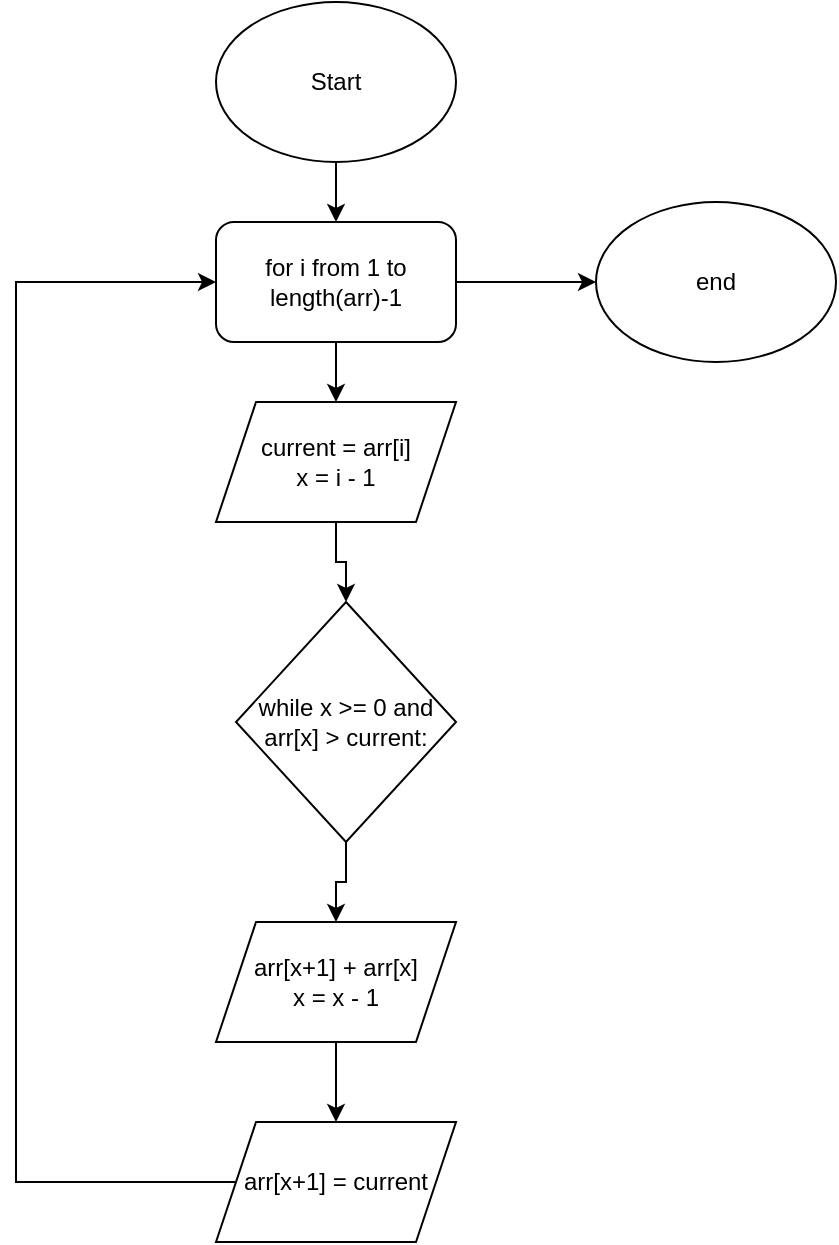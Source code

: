 <mxfile version="21.0.8" type="github">
  <diagram name="Page-1" id="LwGOefFe7iiwl1XGRfbS">
    <mxGraphModel dx="1434" dy="796" grid="1" gridSize="10" guides="1" tooltips="1" connect="1" arrows="1" fold="1" page="1" pageScale="1" pageWidth="850" pageHeight="1100" math="0" shadow="0">
      <root>
        <mxCell id="0" />
        <mxCell id="1" parent="0" />
        <mxCell id="L9RGi0RnW4nleBLLkitI-9" value="" style="edgeStyle=orthogonalEdgeStyle;rounded=0;orthogonalLoop=1;jettySize=auto;html=1;" edge="1" parent="1" source="L9RGi0RnW4nleBLLkitI-1" target="L9RGi0RnW4nleBLLkitI-2">
          <mxGeometry relative="1" as="geometry" />
        </mxCell>
        <mxCell id="L9RGi0RnW4nleBLLkitI-1" value="Start" style="ellipse;whiteSpace=wrap;html=1;" vertex="1" parent="1">
          <mxGeometry x="340" y="30" width="120" height="80" as="geometry" />
        </mxCell>
        <mxCell id="L9RGi0RnW4nleBLLkitI-10" value="" style="edgeStyle=orthogonalEdgeStyle;rounded=0;orthogonalLoop=1;jettySize=auto;html=1;" edge="1" parent="1" source="L9RGi0RnW4nleBLLkitI-2" target="L9RGi0RnW4nleBLLkitI-3">
          <mxGeometry relative="1" as="geometry" />
        </mxCell>
        <mxCell id="L9RGi0RnW4nleBLLkitI-16" value="" style="edgeStyle=orthogonalEdgeStyle;rounded=0;orthogonalLoop=1;jettySize=auto;html=1;" edge="1" parent="1" source="L9RGi0RnW4nleBLLkitI-2" target="L9RGi0RnW4nleBLLkitI-8">
          <mxGeometry relative="1" as="geometry" />
        </mxCell>
        <mxCell id="L9RGi0RnW4nleBLLkitI-2" value="for i from 1 to length(arr)-1" style="rounded=1;whiteSpace=wrap;html=1;" vertex="1" parent="1">
          <mxGeometry x="340" y="140" width="120" height="60" as="geometry" />
        </mxCell>
        <mxCell id="L9RGi0RnW4nleBLLkitI-11" value="" style="edgeStyle=orthogonalEdgeStyle;rounded=0;orthogonalLoop=1;jettySize=auto;html=1;" edge="1" parent="1" source="L9RGi0RnW4nleBLLkitI-3" target="L9RGi0RnW4nleBLLkitI-4">
          <mxGeometry relative="1" as="geometry" />
        </mxCell>
        <mxCell id="L9RGi0RnW4nleBLLkitI-3" value="current = arr[i]&lt;br&gt;x = i - 1" style="shape=parallelogram;perimeter=parallelogramPerimeter;whiteSpace=wrap;html=1;fixedSize=1;" vertex="1" parent="1">
          <mxGeometry x="340" y="230" width="120" height="60" as="geometry" />
        </mxCell>
        <mxCell id="L9RGi0RnW4nleBLLkitI-12" value="" style="edgeStyle=orthogonalEdgeStyle;rounded=0;orthogonalLoop=1;jettySize=auto;html=1;" edge="1" parent="1" source="L9RGi0RnW4nleBLLkitI-4" target="L9RGi0RnW4nleBLLkitI-5">
          <mxGeometry relative="1" as="geometry" />
        </mxCell>
        <mxCell id="L9RGi0RnW4nleBLLkitI-4" value="while x &amp;gt;= 0 and arr[x] &amp;gt; current:" style="rhombus;whiteSpace=wrap;html=1;" vertex="1" parent="1">
          <mxGeometry x="350" y="330" width="110" height="120" as="geometry" />
        </mxCell>
        <mxCell id="L9RGi0RnW4nleBLLkitI-13" value="" style="edgeStyle=orthogonalEdgeStyle;rounded=0;orthogonalLoop=1;jettySize=auto;html=1;" edge="1" parent="1" source="L9RGi0RnW4nleBLLkitI-5" target="L9RGi0RnW4nleBLLkitI-6">
          <mxGeometry relative="1" as="geometry" />
        </mxCell>
        <mxCell id="L9RGi0RnW4nleBLLkitI-5" value="arr[x+1] + arr[x]&lt;br&gt;x = x - 1" style="shape=parallelogram;perimeter=parallelogramPerimeter;whiteSpace=wrap;html=1;fixedSize=1;" vertex="1" parent="1">
          <mxGeometry x="340" y="490" width="120" height="60" as="geometry" />
        </mxCell>
        <mxCell id="L9RGi0RnW4nleBLLkitI-14" value="" style="edgeStyle=orthogonalEdgeStyle;rounded=0;orthogonalLoop=1;jettySize=auto;html=1;entryX=0;entryY=0.5;entryDx=0;entryDy=0;" edge="1" parent="1" source="L9RGi0RnW4nleBLLkitI-6" target="L9RGi0RnW4nleBLLkitI-2">
          <mxGeometry relative="1" as="geometry">
            <mxPoint x="260" y="620" as="targetPoint" />
            <Array as="points">
              <mxPoint x="240" y="620" />
              <mxPoint x="240" y="170" />
            </Array>
          </mxGeometry>
        </mxCell>
        <mxCell id="L9RGi0RnW4nleBLLkitI-6" value="arr[x+1] = current" style="shape=parallelogram;perimeter=parallelogramPerimeter;whiteSpace=wrap;html=1;fixedSize=1;" vertex="1" parent="1">
          <mxGeometry x="340" y="590" width="120" height="60" as="geometry" />
        </mxCell>
        <mxCell id="L9RGi0RnW4nleBLLkitI-8" value="end" style="ellipse;whiteSpace=wrap;html=1;" vertex="1" parent="1">
          <mxGeometry x="530" y="130" width="120" height="80" as="geometry" />
        </mxCell>
      </root>
    </mxGraphModel>
  </diagram>
</mxfile>
